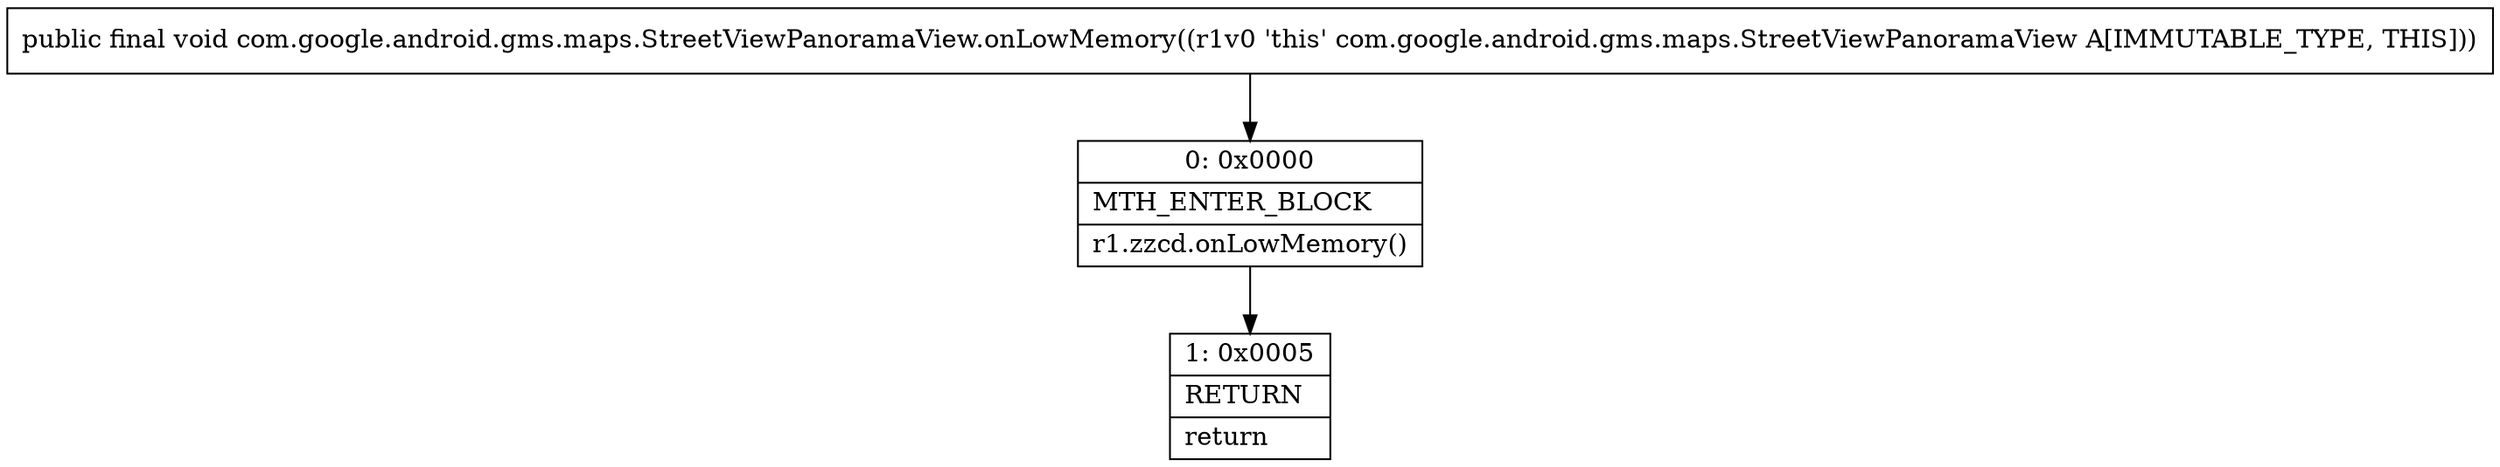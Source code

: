 digraph "CFG forcom.google.android.gms.maps.StreetViewPanoramaView.onLowMemory()V" {
Node_0 [shape=record,label="{0\:\ 0x0000|MTH_ENTER_BLOCK\l|r1.zzcd.onLowMemory()\l}"];
Node_1 [shape=record,label="{1\:\ 0x0005|RETURN\l|return\l}"];
MethodNode[shape=record,label="{public final void com.google.android.gms.maps.StreetViewPanoramaView.onLowMemory((r1v0 'this' com.google.android.gms.maps.StreetViewPanoramaView A[IMMUTABLE_TYPE, THIS])) }"];
MethodNode -> Node_0;
Node_0 -> Node_1;
}

